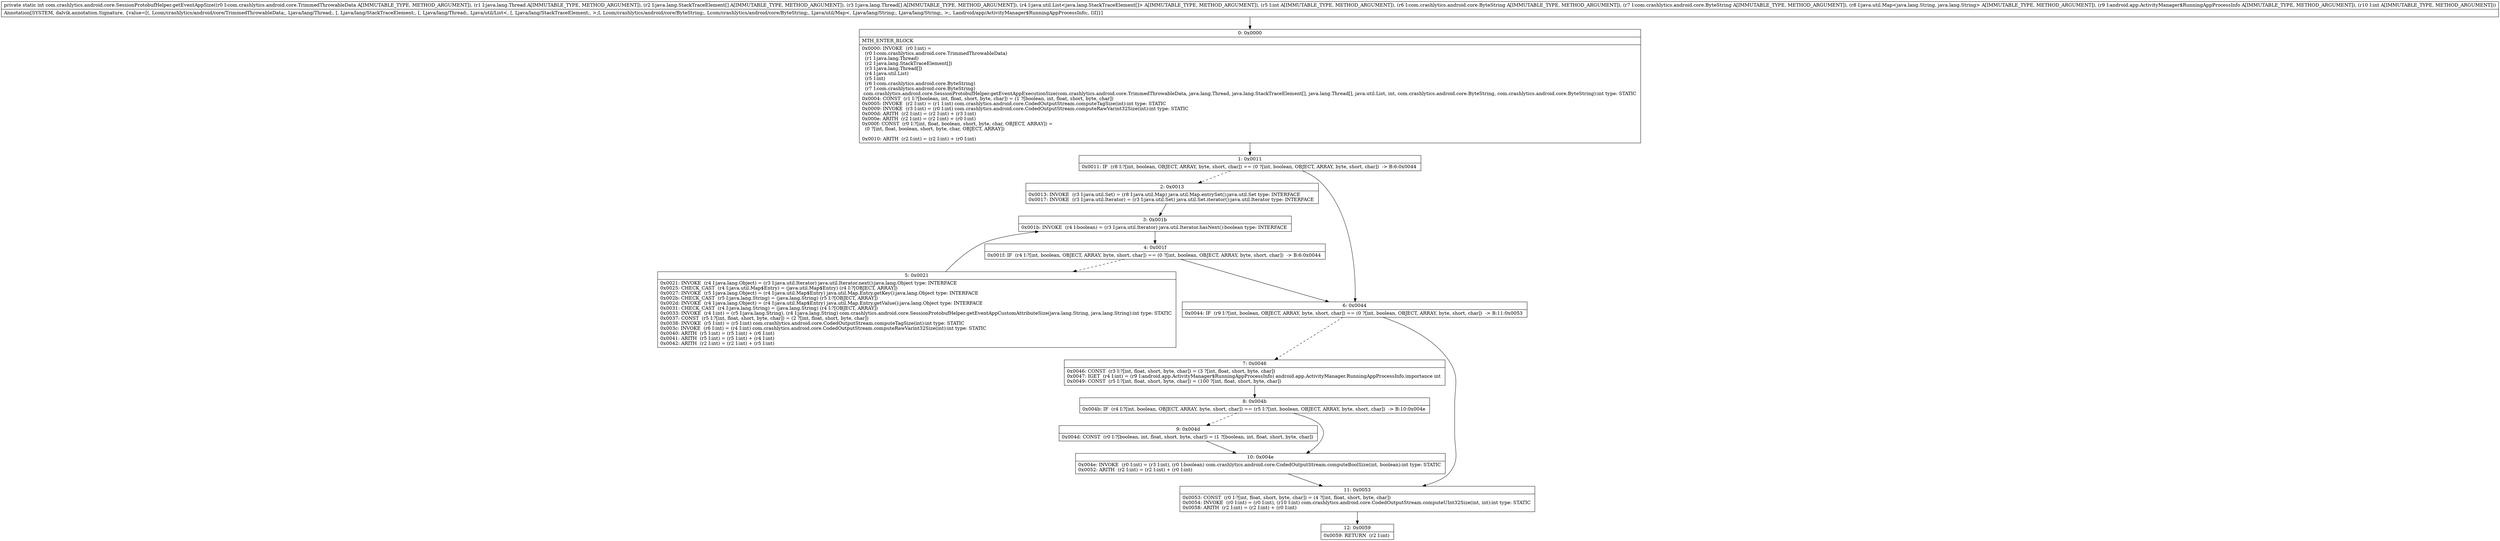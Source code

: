 digraph "CFG forcom.crashlytics.android.core.SessionProtobufHelper.getEventAppSize(Lcom\/crashlytics\/android\/core\/TrimmedThrowableData;Ljava\/lang\/Thread;[Ljava\/lang\/StackTraceElement;[Ljava\/lang\/Thread;Ljava\/util\/List;ILcom\/crashlytics\/android\/core\/ByteString;Lcom\/crashlytics\/android\/core\/ByteString;Ljava\/util\/Map;Landroid\/app\/ActivityManager$RunningAppProcessInfo;I)I" {
Node_0 [shape=record,label="{0\:\ 0x0000|MTH_ENTER_BLOCK\l|0x0000: INVOKE  (r0 I:int) = \l  (r0 I:com.crashlytics.android.core.TrimmedThrowableData)\l  (r1 I:java.lang.Thread)\l  (r2 I:java.lang.StackTraceElement[])\l  (r3 I:java.lang.Thread[])\l  (r4 I:java.util.List)\l  (r5 I:int)\l  (r6 I:com.crashlytics.android.core.ByteString)\l  (r7 I:com.crashlytics.android.core.ByteString)\l com.crashlytics.android.core.SessionProtobufHelper.getEventAppExecutionSize(com.crashlytics.android.core.TrimmedThrowableData, java.lang.Thread, java.lang.StackTraceElement[], java.lang.Thread[], java.util.List, int, com.crashlytics.android.core.ByteString, com.crashlytics.android.core.ByteString):int type: STATIC \l0x0004: CONST  (r1 I:?[boolean, int, float, short, byte, char]) = (1 ?[boolean, int, float, short, byte, char]) \l0x0005: INVOKE  (r2 I:int) = (r1 I:int) com.crashlytics.android.core.CodedOutputStream.computeTagSize(int):int type: STATIC \l0x0009: INVOKE  (r3 I:int) = (r0 I:int) com.crashlytics.android.core.CodedOutputStream.computeRawVarint32Size(int):int type: STATIC \l0x000d: ARITH  (r2 I:int) = (r2 I:int) + (r3 I:int) \l0x000e: ARITH  (r2 I:int) = (r2 I:int) + (r0 I:int) \l0x000f: CONST  (r0 I:?[int, float, boolean, short, byte, char, OBJECT, ARRAY]) = \l  (0 ?[int, float, boolean, short, byte, char, OBJECT, ARRAY])\l \l0x0010: ARITH  (r2 I:int) = (r2 I:int) + (r0 I:int) \l}"];
Node_1 [shape=record,label="{1\:\ 0x0011|0x0011: IF  (r8 I:?[int, boolean, OBJECT, ARRAY, byte, short, char]) == (0 ?[int, boolean, OBJECT, ARRAY, byte, short, char])  \-\> B:6:0x0044 \l}"];
Node_2 [shape=record,label="{2\:\ 0x0013|0x0013: INVOKE  (r3 I:java.util.Set) = (r8 I:java.util.Map) java.util.Map.entrySet():java.util.Set type: INTERFACE \l0x0017: INVOKE  (r3 I:java.util.Iterator) = (r3 I:java.util.Set) java.util.Set.iterator():java.util.Iterator type: INTERFACE \l}"];
Node_3 [shape=record,label="{3\:\ 0x001b|0x001b: INVOKE  (r4 I:boolean) = (r3 I:java.util.Iterator) java.util.Iterator.hasNext():boolean type: INTERFACE \l}"];
Node_4 [shape=record,label="{4\:\ 0x001f|0x001f: IF  (r4 I:?[int, boolean, OBJECT, ARRAY, byte, short, char]) == (0 ?[int, boolean, OBJECT, ARRAY, byte, short, char])  \-\> B:6:0x0044 \l}"];
Node_5 [shape=record,label="{5\:\ 0x0021|0x0021: INVOKE  (r4 I:java.lang.Object) = (r3 I:java.util.Iterator) java.util.Iterator.next():java.lang.Object type: INTERFACE \l0x0025: CHECK_CAST  (r4 I:java.util.Map$Entry) = (java.util.Map$Entry) (r4 I:?[OBJECT, ARRAY]) \l0x0027: INVOKE  (r5 I:java.lang.Object) = (r4 I:java.util.Map$Entry) java.util.Map.Entry.getKey():java.lang.Object type: INTERFACE \l0x002b: CHECK_CAST  (r5 I:java.lang.String) = (java.lang.String) (r5 I:?[OBJECT, ARRAY]) \l0x002d: INVOKE  (r4 I:java.lang.Object) = (r4 I:java.util.Map$Entry) java.util.Map.Entry.getValue():java.lang.Object type: INTERFACE \l0x0031: CHECK_CAST  (r4 I:java.lang.String) = (java.lang.String) (r4 I:?[OBJECT, ARRAY]) \l0x0033: INVOKE  (r4 I:int) = (r5 I:java.lang.String), (r4 I:java.lang.String) com.crashlytics.android.core.SessionProtobufHelper.getEventAppCustomAttributeSize(java.lang.String, java.lang.String):int type: STATIC \l0x0037: CONST  (r5 I:?[int, float, short, byte, char]) = (2 ?[int, float, short, byte, char]) \l0x0038: INVOKE  (r5 I:int) = (r5 I:int) com.crashlytics.android.core.CodedOutputStream.computeTagSize(int):int type: STATIC \l0x003c: INVOKE  (r6 I:int) = (r4 I:int) com.crashlytics.android.core.CodedOutputStream.computeRawVarint32Size(int):int type: STATIC \l0x0040: ARITH  (r5 I:int) = (r5 I:int) + (r6 I:int) \l0x0041: ARITH  (r5 I:int) = (r5 I:int) + (r4 I:int) \l0x0042: ARITH  (r2 I:int) = (r2 I:int) + (r5 I:int) \l}"];
Node_6 [shape=record,label="{6\:\ 0x0044|0x0044: IF  (r9 I:?[int, boolean, OBJECT, ARRAY, byte, short, char]) == (0 ?[int, boolean, OBJECT, ARRAY, byte, short, char])  \-\> B:11:0x0053 \l}"];
Node_7 [shape=record,label="{7\:\ 0x0046|0x0046: CONST  (r3 I:?[int, float, short, byte, char]) = (3 ?[int, float, short, byte, char]) \l0x0047: IGET  (r4 I:int) = (r9 I:android.app.ActivityManager$RunningAppProcessInfo) android.app.ActivityManager.RunningAppProcessInfo.importance int \l0x0049: CONST  (r5 I:?[int, float, short, byte, char]) = (100 ?[int, float, short, byte, char]) \l}"];
Node_8 [shape=record,label="{8\:\ 0x004b|0x004b: IF  (r4 I:?[int, boolean, OBJECT, ARRAY, byte, short, char]) == (r5 I:?[int, boolean, OBJECT, ARRAY, byte, short, char])  \-\> B:10:0x004e \l}"];
Node_9 [shape=record,label="{9\:\ 0x004d|0x004d: CONST  (r0 I:?[boolean, int, float, short, byte, char]) = (1 ?[boolean, int, float, short, byte, char]) \l}"];
Node_10 [shape=record,label="{10\:\ 0x004e|0x004e: INVOKE  (r0 I:int) = (r3 I:int), (r0 I:boolean) com.crashlytics.android.core.CodedOutputStream.computeBoolSize(int, boolean):int type: STATIC \l0x0052: ARITH  (r2 I:int) = (r2 I:int) + (r0 I:int) \l}"];
Node_11 [shape=record,label="{11\:\ 0x0053|0x0053: CONST  (r0 I:?[int, float, short, byte, char]) = (4 ?[int, float, short, byte, char]) \l0x0054: INVOKE  (r0 I:int) = (r0 I:int), (r10 I:int) com.crashlytics.android.core.CodedOutputStream.computeUInt32Size(int, int):int type: STATIC \l0x0058: ARITH  (r2 I:int) = (r2 I:int) + (r0 I:int) \l}"];
Node_12 [shape=record,label="{12\:\ 0x0059|0x0059: RETURN  (r2 I:int) \l}"];
MethodNode[shape=record,label="{private static int com.crashlytics.android.core.SessionProtobufHelper.getEventAppSize((r0 I:com.crashlytics.android.core.TrimmedThrowableData A[IMMUTABLE_TYPE, METHOD_ARGUMENT]), (r1 I:java.lang.Thread A[IMMUTABLE_TYPE, METHOD_ARGUMENT]), (r2 I:java.lang.StackTraceElement[] A[IMMUTABLE_TYPE, METHOD_ARGUMENT]), (r3 I:java.lang.Thread[] A[IMMUTABLE_TYPE, METHOD_ARGUMENT]), (r4 I:java.util.List\<java.lang.StackTraceElement[]\> A[IMMUTABLE_TYPE, METHOD_ARGUMENT]), (r5 I:int A[IMMUTABLE_TYPE, METHOD_ARGUMENT]), (r6 I:com.crashlytics.android.core.ByteString A[IMMUTABLE_TYPE, METHOD_ARGUMENT]), (r7 I:com.crashlytics.android.core.ByteString A[IMMUTABLE_TYPE, METHOD_ARGUMENT]), (r8 I:java.util.Map\<java.lang.String, java.lang.String\> A[IMMUTABLE_TYPE, METHOD_ARGUMENT]), (r9 I:android.app.ActivityManager$RunningAppProcessInfo A[IMMUTABLE_TYPE, METHOD_ARGUMENT]), (r10 I:int A[IMMUTABLE_TYPE, METHOD_ARGUMENT]))  | Annotation[SYSTEM, dalvik.annotation.Signature, \{value=[(, Lcom\/crashlytics\/android\/core\/TrimmedThrowableData;, Ljava\/lang\/Thread;, [, Ljava\/lang\/StackTraceElement;, [, Ljava\/lang\/Thread;, Ljava\/util\/List\<, [, Ljava\/lang\/StackTraceElement;, \>;I, Lcom\/crashlytics\/android\/core\/ByteString;, Lcom\/crashlytics\/android\/core\/ByteString;, Ljava\/util\/Map\<, Ljava\/lang\/String;, Ljava\/lang\/String;, \>;, Landroid\/app\/ActivityManager$RunningAppProcessInfo;, I)I]\}]\l}"];
MethodNode -> Node_0;
Node_0 -> Node_1;
Node_1 -> Node_2[style=dashed];
Node_1 -> Node_6;
Node_2 -> Node_3;
Node_3 -> Node_4;
Node_4 -> Node_5[style=dashed];
Node_4 -> Node_6;
Node_5 -> Node_3;
Node_6 -> Node_7[style=dashed];
Node_6 -> Node_11;
Node_7 -> Node_8;
Node_8 -> Node_9[style=dashed];
Node_8 -> Node_10;
Node_9 -> Node_10;
Node_10 -> Node_11;
Node_11 -> Node_12;
}

